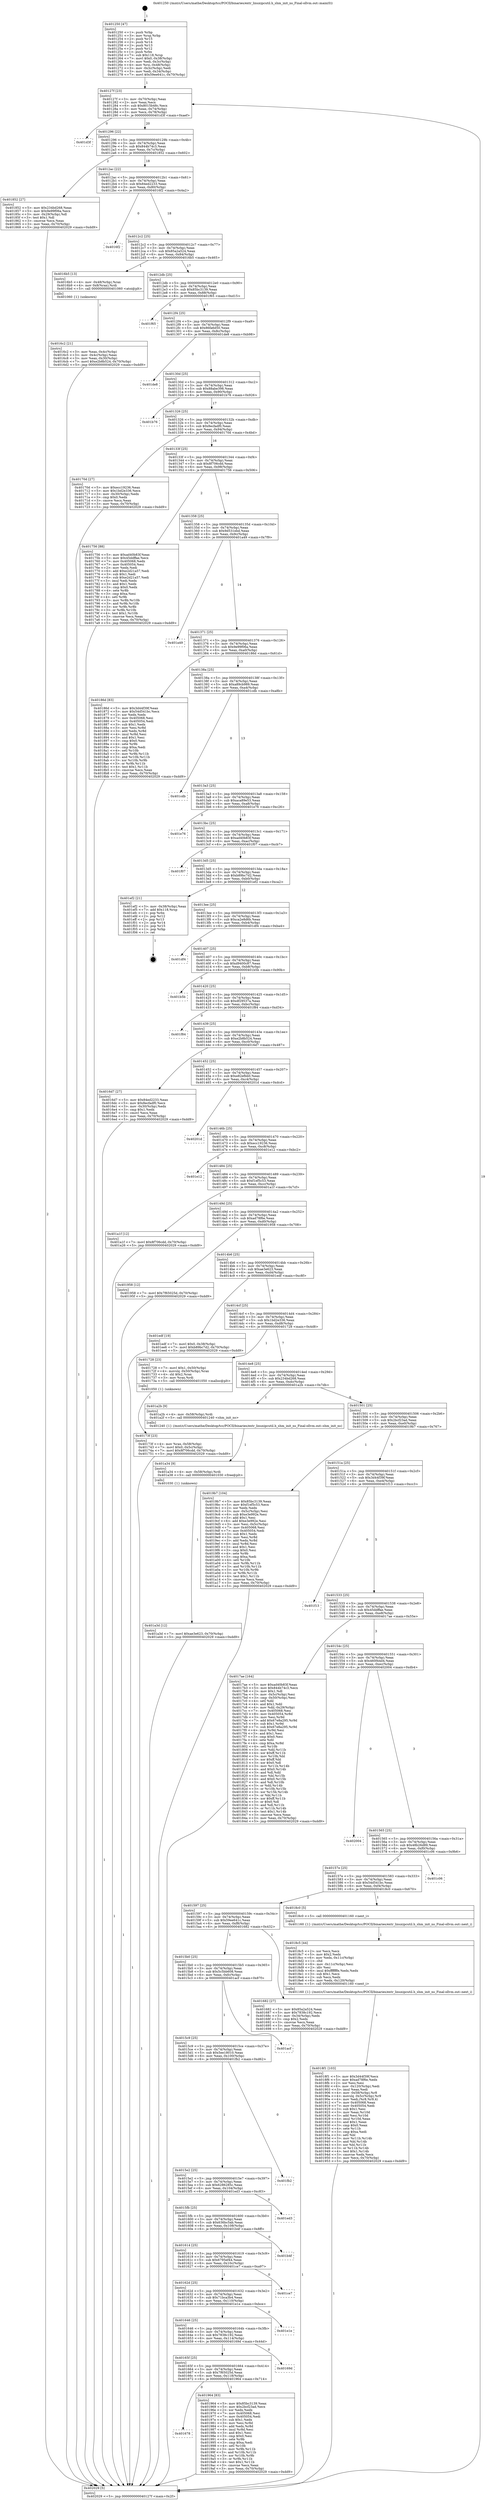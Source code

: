 digraph "0x401250" {
  label = "0x401250 (/mnt/c/Users/mathe/Desktop/tcc/POCII/binaries/extr_linuxipcutil.h_shm_init_ns_Final-ollvm.out::main(0))"
  labelloc = "t"
  node[shape=record]

  Entry [label="",width=0.3,height=0.3,shape=circle,fillcolor=black,style=filled]
  "0x40127f" [label="{
     0x40127f [23]\l
     | [instrs]\l
     &nbsp;&nbsp;0x40127f \<+3\>: mov -0x70(%rbp),%eax\l
     &nbsp;&nbsp;0x401282 \<+2\>: mov %eax,%ecx\l
     &nbsp;&nbsp;0x401284 \<+6\>: sub $0x8015b48c,%ecx\l
     &nbsp;&nbsp;0x40128a \<+3\>: mov %eax,-0x74(%rbp)\l
     &nbsp;&nbsp;0x40128d \<+3\>: mov %ecx,-0x78(%rbp)\l
     &nbsp;&nbsp;0x401290 \<+6\>: je 0000000000401d3f \<main+0xaef\>\l
  }"]
  "0x401d3f" [label="{
     0x401d3f\l
  }", style=dashed]
  "0x401296" [label="{
     0x401296 [22]\l
     | [instrs]\l
     &nbsp;&nbsp;0x401296 \<+5\>: jmp 000000000040129b \<main+0x4b\>\l
     &nbsp;&nbsp;0x40129b \<+3\>: mov -0x74(%rbp),%eax\l
     &nbsp;&nbsp;0x40129e \<+5\>: sub $0x844b74c3,%eax\l
     &nbsp;&nbsp;0x4012a3 \<+3\>: mov %eax,-0x7c(%rbp)\l
     &nbsp;&nbsp;0x4012a6 \<+6\>: je 0000000000401852 \<main+0x602\>\l
  }"]
  Exit [label="",width=0.3,height=0.3,shape=circle,fillcolor=black,style=filled,peripheries=2]
  "0x401852" [label="{
     0x401852 [27]\l
     | [instrs]\l
     &nbsp;&nbsp;0x401852 \<+5\>: mov $0x234bd268,%eax\l
     &nbsp;&nbsp;0x401857 \<+5\>: mov $0x9e99f06a,%ecx\l
     &nbsp;&nbsp;0x40185c \<+3\>: mov -0x29(%rbp),%dl\l
     &nbsp;&nbsp;0x40185f \<+3\>: test $0x1,%dl\l
     &nbsp;&nbsp;0x401862 \<+3\>: cmovne %ecx,%eax\l
     &nbsp;&nbsp;0x401865 \<+3\>: mov %eax,-0x70(%rbp)\l
     &nbsp;&nbsp;0x401868 \<+5\>: jmp 0000000000402029 \<main+0xdd9\>\l
  }"]
  "0x4012ac" [label="{
     0x4012ac [22]\l
     | [instrs]\l
     &nbsp;&nbsp;0x4012ac \<+5\>: jmp 00000000004012b1 \<main+0x61\>\l
     &nbsp;&nbsp;0x4012b1 \<+3\>: mov -0x74(%rbp),%eax\l
     &nbsp;&nbsp;0x4012b4 \<+5\>: sub $0x84ed2233,%eax\l
     &nbsp;&nbsp;0x4012b9 \<+3\>: mov %eax,-0x80(%rbp)\l
     &nbsp;&nbsp;0x4012bc \<+6\>: je 00000000004016f2 \<main+0x4a2\>\l
  }"]
  "0x401a3d" [label="{
     0x401a3d [12]\l
     | [instrs]\l
     &nbsp;&nbsp;0x401a3d \<+7\>: movl $0xae3e623,-0x70(%rbp)\l
     &nbsp;&nbsp;0x401a44 \<+5\>: jmp 0000000000402029 \<main+0xdd9\>\l
  }"]
  "0x4016f2" [label="{
     0x4016f2\l
  }", style=dashed]
  "0x4012c2" [label="{
     0x4012c2 [25]\l
     | [instrs]\l
     &nbsp;&nbsp;0x4012c2 \<+5\>: jmp 00000000004012c7 \<main+0x77\>\l
     &nbsp;&nbsp;0x4012c7 \<+3\>: mov -0x74(%rbp),%eax\l
     &nbsp;&nbsp;0x4012ca \<+5\>: sub $0x85a2a524,%eax\l
     &nbsp;&nbsp;0x4012cf \<+6\>: mov %eax,-0x84(%rbp)\l
     &nbsp;&nbsp;0x4012d5 \<+6\>: je 00000000004016b5 \<main+0x465\>\l
  }"]
  "0x401a34" [label="{
     0x401a34 [9]\l
     | [instrs]\l
     &nbsp;&nbsp;0x401a34 \<+4\>: mov -0x58(%rbp),%rdi\l
     &nbsp;&nbsp;0x401a38 \<+5\>: call 0000000000401030 \<free@plt\>\l
     | [calls]\l
     &nbsp;&nbsp;0x401030 \{1\} (unknown)\l
  }"]
  "0x4016b5" [label="{
     0x4016b5 [13]\l
     | [instrs]\l
     &nbsp;&nbsp;0x4016b5 \<+4\>: mov -0x48(%rbp),%rax\l
     &nbsp;&nbsp;0x4016b9 \<+4\>: mov 0x8(%rax),%rdi\l
     &nbsp;&nbsp;0x4016bd \<+5\>: call 0000000000401060 \<atoi@plt\>\l
     | [calls]\l
     &nbsp;&nbsp;0x401060 \{1\} (unknown)\l
  }"]
  "0x4012db" [label="{
     0x4012db [25]\l
     | [instrs]\l
     &nbsp;&nbsp;0x4012db \<+5\>: jmp 00000000004012e0 \<main+0x90\>\l
     &nbsp;&nbsp;0x4012e0 \<+3\>: mov -0x74(%rbp),%eax\l
     &nbsp;&nbsp;0x4012e3 \<+5\>: sub $0x85bc3139,%eax\l
     &nbsp;&nbsp;0x4012e8 \<+6\>: mov %eax,-0x88(%rbp)\l
     &nbsp;&nbsp;0x4012ee \<+6\>: je 0000000000401f65 \<main+0xd15\>\l
  }"]
  "0x401678" [label="{
     0x401678\l
  }", style=dashed]
  "0x401f65" [label="{
     0x401f65\l
  }", style=dashed]
  "0x4012f4" [label="{
     0x4012f4 [25]\l
     | [instrs]\l
     &nbsp;&nbsp;0x4012f4 \<+5\>: jmp 00000000004012f9 \<main+0xa9\>\l
     &nbsp;&nbsp;0x4012f9 \<+3\>: mov -0x74(%rbp),%eax\l
     &nbsp;&nbsp;0x4012fc \<+5\>: sub $0x86fa6d50,%eax\l
     &nbsp;&nbsp;0x401301 \<+6\>: mov %eax,-0x8c(%rbp)\l
     &nbsp;&nbsp;0x401307 \<+6\>: je 0000000000401de8 \<main+0xb98\>\l
  }"]
  "0x401964" [label="{
     0x401964 [83]\l
     | [instrs]\l
     &nbsp;&nbsp;0x401964 \<+5\>: mov $0x85bc3139,%eax\l
     &nbsp;&nbsp;0x401969 \<+5\>: mov $0x2bcf23ad,%ecx\l
     &nbsp;&nbsp;0x40196e \<+2\>: xor %edx,%edx\l
     &nbsp;&nbsp;0x401970 \<+7\>: mov 0x405068,%esi\l
     &nbsp;&nbsp;0x401977 \<+7\>: mov 0x405054,%edi\l
     &nbsp;&nbsp;0x40197e \<+3\>: sub $0x1,%edx\l
     &nbsp;&nbsp;0x401981 \<+3\>: mov %esi,%r8d\l
     &nbsp;&nbsp;0x401984 \<+3\>: add %edx,%r8d\l
     &nbsp;&nbsp;0x401987 \<+4\>: imul %r8d,%esi\l
     &nbsp;&nbsp;0x40198b \<+3\>: and $0x1,%esi\l
     &nbsp;&nbsp;0x40198e \<+3\>: cmp $0x0,%esi\l
     &nbsp;&nbsp;0x401991 \<+4\>: sete %r9b\l
     &nbsp;&nbsp;0x401995 \<+3\>: cmp $0xa,%edi\l
     &nbsp;&nbsp;0x401998 \<+4\>: setl %r10b\l
     &nbsp;&nbsp;0x40199c \<+3\>: mov %r9b,%r11b\l
     &nbsp;&nbsp;0x40199f \<+3\>: and %r10b,%r11b\l
     &nbsp;&nbsp;0x4019a2 \<+3\>: xor %r10b,%r9b\l
     &nbsp;&nbsp;0x4019a5 \<+3\>: or %r9b,%r11b\l
     &nbsp;&nbsp;0x4019a8 \<+4\>: test $0x1,%r11b\l
     &nbsp;&nbsp;0x4019ac \<+3\>: cmovne %ecx,%eax\l
     &nbsp;&nbsp;0x4019af \<+3\>: mov %eax,-0x70(%rbp)\l
     &nbsp;&nbsp;0x4019b2 \<+5\>: jmp 0000000000402029 \<main+0xdd9\>\l
  }"]
  "0x401de8" [label="{
     0x401de8\l
  }", style=dashed]
  "0x40130d" [label="{
     0x40130d [25]\l
     | [instrs]\l
     &nbsp;&nbsp;0x40130d \<+5\>: jmp 0000000000401312 \<main+0xc2\>\l
     &nbsp;&nbsp;0x401312 \<+3\>: mov -0x74(%rbp),%eax\l
     &nbsp;&nbsp;0x401315 \<+5\>: sub $0x88abe398,%eax\l
     &nbsp;&nbsp;0x40131a \<+6\>: mov %eax,-0x90(%rbp)\l
     &nbsp;&nbsp;0x401320 \<+6\>: je 0000000000401b76 \<main+0x926\>\l
  }"]
  "0x40165f" [label="{
     0x40165f [25]\l
     | [instrs]\l
     &nbsp;&nbsp;0x40165f \<+5\>: jmp 0000000000401664 \<main+0x414\>\l
     &nbsp;&nbsp;0x401664 \<+3\>: mov -0x74(%rbp),%eax\l
     &nbsp;&nbsp;0x401667 \<+5\>: sub $0x7f65025d,%eax\l
     &nbsp;&nbsp;0x40166c \<+6\>: mov %eax,-0x118(%rbp)\l
     &nbsp;&nbsp;0x401672 \<+6\>: je 0000000000401964 \<main+0x714\>\l
  }"]
  "0x401b76" [label="{
     0x401b76\l
  }", style=dashed]
  "0x401326" [label="{
     0x401326 [25]\l
     | [instrs]\l
     &nbsp;&nbsp;0x401326 \<+5\>: jmp 000000000040132b \<main+0xdb\>\l
     &nbsp;&nbsp;0x40132b \<+3\>: mov -0x74(%rbp),%eax\l
     &nbsp;&nbsp;0x40132e \<+5\>: sub $0x8ecfadf0,%eax\l
     &nbsp;&nbsp;0x401333 \<+6\>: mov %eax,-0x94(%rbp)\l
     &nbsp;&nbsp;0x401339 \<+6\>: je 000000000040170d \<main+0x4bd\>\l
  }"]
  "0x40169d" [label="{
     0x40169d\l
  }", style=dashed]
  "0x40170d" [label="{
     0x40170d [27]\l
     | [instrs]\l
     &nbsp;&nbsp;0x40170d \<+5\>: mov $0xecc19236,%eax\l
     &nbsp;&nbsp;0x401712 \<+5\>: mov $0x1bd2e336,%ecx\l
     &nbsp;&nbsp;0x401717 \<+3\>: mov -0x30(%rbp),%edx\l
     &nbsp;&nbsp;0x40171a \<+3\>: cmp $0x0,%edx\l
     &nbsp;&nbsp;0x40171d \<+3\>: cmove %ecx,%eax\l
     &nbsp;&nbsp;0x401720 \<+3\>: mov %eax,-0x70(%rbp)\l
     &nbsp;&nbsp;0x401723 \<+5\>: jmp 0000000000402029 \<main+0xdd9\>\l
  }"]
  "0x40133f" [label="{
     0x40133f [25]\l
     | [instrs]\l
     &nbsp;&nbsp;0x40133f \<+5\>: jmp 0000000000401344 \<main+0xf4\>\l
     &nbsp;&nbsp;0x401344 \<+3\>: mov -0x74(%rbp),%eax\l
     &nbsp;&nbsp;0x401347 \<+5\>: sub $0x8f706cdd,%eax\l
     &nbsp;&nbsp;0x40134c \<+6\>: mov %eax,-0x98(%rbp)\l
     &nbsp;&nbsp;0x401352 \<+6\>: je 0000000000401756 \<main+0x506\>\l
  }"]
  "0x401646" [label="{
     0x401646 [25]\l
     | [instrs]\l
     &nbsp;&nbsp;0x401646 \<+5\>: jmp 000000000040164b \<main+0x3fb\>\l
     &nbsp;&nbsp;0x40164b \<+3\>: mov -0x74(%rbp),%eax\l
     &nbsp;&nbsp;0x40164e \<+5\>: sub $0x7838c192,%eax\l
     &nbsp;&nbsp;0x401653 \<+6\>: mov %eax,-0x114(%rbp)\l
     &nbsp;&nbsp;0x401659 \<+6\>: je 000000000040169d \<main+0x44d\>\l
  }"]
  "0x401756" [label="{
     0x401756 [88]\l
     | [instrs]\l
     &nbsp;&nbsp;0x401756 \<+5\>: mov $0xad40b83f,%eax\l
     &nbsp;&nbsp;0x40175b \<+5\>: mov $0x45ddffae,%ecx\l
     &nbsp;&nbsp;0x401760 \<+7\>: mov 0x405068,%edx\l
     &nbsp;&nbsp;0x401767 \<+7\>: mov 0x405054,%esi\l
     &nbsp;&nbsp;0x40176e \<+2\>: mov %edx,%edi\l
     &nbsp;&nbsp;0x401770 \<+6\>: add $0xe2d21a57,%edi\l
     &nbsp;&nbsp;0x401776 \<+3\>: sub $0x1,%edi\l
     &nbsp;&nbsp;0x401779 \<+6\>: sub $0xe2d21a57,%edi\l
     &nbsp;&nbsp;0x40177f \<+3\>: imul %edi,%edx\l
     &nbsp;&nbsp;0x401782 \<+3\>: and $0x1,%edx\l
     &nbsp;&nbsp;0x401785 \<+3\>: cmp $0x0,%edx\l
     &nbsp;&nbsp;0x401788 \<+4\>: sete %r8b\l
     &nbsp;&nbsp;0x40178c \<+3\>: cmp $0xa,%esi\l
     &nbsp;&nbsp;0x40178f \<+4\>: setl %r9b\l
     &nbsp;&nbsp;0x401793 \<+3\>: mov %r8b,%r10b\l
     &nbsp;&nbsp;0x401796 \<+3\>: and %r9b,%r10b\l
     &nbsp;&nbsp;0x401799 \<+3\>: xor %r9b,%r8b\l
     &nbsp;&nbsp;0x40179c \<+3\>: or %r8b,%r10b\l
     &nbsp;&nbsp;0x40179f \<+4\>: test $0x1,%r10b\l
     &nbsp;&nbsp;0x4017a3 \<+3\>: cmovne %ecx,%eax\l
     &nbsp;&nbsp;0x4017a6 \<+3\>: mov %eax,-0x70(%rbp)\l
     &nbsp;&nbsp;0x4017a9 \<+5\>: jmp 0000000000402029 \<main+0xdd9\>\l
  }"]
  "0x401358" [label="{
     0x401358 [25]\l
     | [instrs]\l
     &nbsp;&nbsp;0x401358 \<+5\>: jmp 000000000040135d \<main+0x10d\>\l
     &nbsp;&nbsp;0x40135d \<+3\>: mov -0x74(%rbp),%eax\l
     &nbsp;&nbsp;0x401360 \<+5\>: sub $0x9d531ebd,%eax\l
     &nbsp;&nbsp;0x401365 \<+6\>: mov %eax,-0x9c(%rbp)\l
     &nbsp;&nbsp;0x40136b \<+6\>: je 0000000000401a49 \<main+0x7f9\>\l
  }"]
  "0x401e1e" [label="{
     0x401e1e\l
  }", style=dashed]
  "0x401a49" [label="{
     0x401a49\l
  }", style=dashed]
  "0x401371" [label="{
     0x401371 [25]\l
     | [instrs]\l
     &nbsp;&nbsp;0x401371 \<+5\>: jmp 0000000000401376 \<main+0x126\>\l
     &nbsp;&nbsp;0x401376 \<+3\>: mov -0x74(%rbp),%eax\l
     &nbsp;&nbsp;0x401379 \<+5\>: sub $0x9e99f06a,%eax\l
     &nbsp;&nbsp;0x40137e \<+6\>: mov %eax,-0xa0(%rbp)\l
     &nbsp;&nbsp;0x401384 \<+6\>: je 000000000040186d \<main+0x61d\>\l
  }"]
  "0x40162d" [label="{
     0x40162d [25]\l
     | [instrs]\l
     &nbsp;&nbsp;0x40162d \<+5\>: jmp 0000000000401632 \<main+0x3e2\>\l
     &nbsp;&nbsp;0x401632 \<+3\>: mov -0x74(%rbp),%eax\l
     &nbsp;&nbsp;0x401635 \<+5\>: sub $0x71bca3b4,%eax\l
     &nbsp;&nbsp;0x40163a \<+6\>: mov %eax,-0x110(%rbp)\l
     &nbsp;&nbsp;0x401640 \<+6\>: je 0000000000401e1e \<main+0xbce\>\l
  }"]
  "0x40186d" [label="{
     0x40186d [83]\l
     | [instrs]\l
     &nbsp;&nbsp;0x40186d \<+5\>: mov $0x3d44f39f,%eax\l
     &nbsp;&nbsp;0x401872 \<+5\>: mov $0x54d541bc,%ecx\l
     &nbsp;&nbsp;0x401877 \<+2\>: xor %edx,%edx\l
     &nbsp;&nbsp;0x401879 \<+7\>: mov 0x405068,%esi\l
     &nbsp;&nbsp;0x401880 \<+7\>: mov 0x405054,%edi\l
     &nbsp;&nbsp;0x401887 \<+3\>: sub $0x1,%edx\l
     &nbsp;&nbsp;0x40188a \<+3\>: mov %esi,%r8d\l
     &nbsp;&nbsp;0x40188d \<+3\>: add %edx,%r8d\l
     &nbsp;&nbsp;0x401890 \<+4\>: imul %r8d,%esi\l
     &nbsp;&nbsp;0x401894 \<+3\>: and $0x1,%esi\l
     &nbsp;&nbsp;0x401897 \<+3\>: cmp $0x0,%esi\l
     &nbsp;&nbsp;0x40189a \<+4\>: sete %r9b\l
     &nbsp;&nbsp;0x40189e \<+3\>: cmp $0xa,%edi\l
     &nbsp;&nbsp;0x4018a1 \<+4\>: setl %r10b\l
     &nbsp;&nbsp;0x4018a5 \<+3\>: mov %r9b,%r11b\l
     &nbsp;&nbsp;0x4018a8 \<+3\>: and %r10b,%r11b\l
     &nbsp;&nbsp;0x4018ab \<+3\>: xor %r10b,%r9b\l
     &nbsp;&nbsp;0x4018ae \<+3\>: or %r9b,%r11b\l
     &nbsp;&nbsp;0x4018b1 \<+4\>: test $0x1,%r11b\l
     &nbsp;&nbsp;0x4018b5 \<+3\>: cmovne %ecx,%eax\l
     &nbsp;&nbsp;0x4018b8 \<+3\>: mov %eax,-0x70(%rbp)\l
     &nbsp;&nbsp;0x4018bb \<+5\>: jmp 0000000000402029 \<main+0xdd9\>\l
  }"]
  "0x40138a" [label="{
     0x40138a [25]\l
     | [instrs]\l
     &nbsp;&nbsp;0x40138a \<+5\>: jmp 000000000040138f \<main+0x13f\>\l
     &nbsp;&nbsp;0x40138f \<+3\>: mov -0x74(%rbp),%eax\l
     &nbsp;&nbsp;0x401392 \<+5\>: sub $0xa89cb989,%eax\l
     &nbsp;&nbsp;0x401397 \<+6\>: mov %eax,-0xa4(%rbp)\l
     &nbsp;&nbsp;0x40139d \<+6\>: je 0000000000401cdb \<main+0xa8b\>\l
  }"]
  "0x401ce7" [label="{
     0x401ce7\l
  }", style=dashed]
  "0x401cdb" [label="{
     0x401cdb\l
  }", style=dashed]
  "0x4013a3" [label="{
     0x4013a3 [25]\l
     | [instrs]\l
     &nbsp;&nbsp;0x4013a3 \<+5\>: jmp 00000000004013a8 \<main+0x158\>\l
     &nbsp;&nbsp;0x4013a8 \<+3\>: mov -0x74(%rbp),%eax\l
     &nbsp;&nbsp;0x4013ab \<+5\>: sub $0xaca89e53,%eax\l
     &nbsp;&nbsp;0x4013b0 \<+6\>: mov %eax,-0xa8(%rbp)\l
     &nbsp;&nbsp;0x4013b6 \<+6\>: je 0000000000401e76 \<main+0xc26\>\l
  }"]
  "0x401614" [label="{
     0x401614 [25]\l
     | [instrs]\l
     &nbsp;&nbsp;0x401614 \<+5\>: jmp 0000000000401619 \<main+0x3c9\>\l
     &nbsp;&nbsp;0x401619 \<+3\>: mov -0x74(%rbp),%eax\l
     &nbsp;&nbsp;0x40161c \<+5\>: sub $0x6795ef44,%eax\l
     &nbsp;&nbsp;0x401621 \<+6\>: mov %eax,-0x10c(%rbp)\l
     &nbsp;&nbsp;0x401627 \<+6\>: je 0000000000401ce7 \<main+0xa97\>\l
  }"]
  "0x401e76" [label="{
     0x401e76\l
  }", style=dashed]
  "0x4013bc" [label="{
     0x4013bc [25]\l
     | [instrs]\l
     &nbsp;&nbsp;0x4013bc \<+5\>: jmp 00000000004013c1 \<main+0x171\>\l
     &nbsp;&nbsp;0x4013c1 \<+3\>: mov -0x74(%rbp),%eax\l
     &nbsp;&nbsp;0x4013c4 \<+5\>: sub $0xad40b83f,%eax\l
     &nbsp;&nbsp;0x4013c9 \<+6\>: mov %eax,-0xac(%rbp)\l
     &nbsp;&nbsp;0x4013cf \<+6\>: je 0000000000401f07 \<main+0xcb7\>\l
  }"]
  "0x401b4f" [label="{
     0x401b4f\l
  }", style=dashed]
  "0x401f07" [label="{
     0x401f07\l
  }", style=dashed]
  "0x4013d5" [label="{
     0x4013d5 [25]\l
     | [instrs]\l
     &nbsp;&nbsp;0x4013d5 \<+5\>: jmp 00000000004013da \<main+0x18a\>\l
     &nbsp;&nbsp;0x4013da \<+3\>: mov -0x74(%rbp),%eax\l
     &nbsp;&nbsp;0x4013dd \<+5\>: sub $0xb89bc7d2,%eax\l
     &nbsp;&nbsp;0x4013e2 \<+6\>: mov %eax,-0xb0(%rbp)\l
     &nbsp;&nbsp;0x4013e8 \<+6\>: je 0000000000401ef2 \<main+0xca2\>\l
  }"]
  "0x4015fb" [label="{
     0x4015fb [25]\l
     | [instrs]\l
     &nbsp;&nbsp;0x4015fb \<+5\>: jmp 0000000000401600 \<main+0x3b0\>\l
     &nbsp;&nbsp;0x401600 \<+3\>: mov -0x74(%rbp),%eax\l
     &nbsp;&nbsp;0x401603 \<+5\>: sub $0x636bc5ab,%eax\l
     &nbsp;&nbsp;0x401608 \<+6\>: mov %eax,-0x108(%rbp)\l
     &nbsp;&nbsp;0x40160e \<+6\>: je 0000000000401b4f \<main+0x8ff\>\l
  }"]
  "0x401ef2" [label="{
     0x401ef2 [21]\l
     | [instrs]\l
     &nbsp;&nbsp;0x401ef2 \<+3\>: mov -0x38(%rbp),%eax\l
     &nbsp;&nbsp;0x401ef5 \<+7\>: add $0x118,%rsp\l
     &nbsp;&nbsp;0x401efc \<+1\>: pop %rbx\l
     &nbsp;&nbsp;0x401efd \<+2\>: pop %r12\l
     &nbsp;&nbsp;0x401eff \<+2\>: pop %r13\l
     &nbsp;&nbsp;0x401f01 \<+2\>: pop %r14\l
     &nbsp;&nbsp;0x401f03 \<+2\>: pop %r15\l
     &nbsp;&nbsp;0x401f05 \<+1\>: pop %rbp\l
     &nbsp;&nbsp;0x401f06 \<+1\>: ret\l
  }"]
  "0x4013ee" [label="{
     0x4013ee [25]\l
     | [instrs]\l
     &nbsp;&nbsp;0x4013ee \<+5\>: jmp 00000000004013f3 \<main+0x1a3\>\l
     &nbsp;&nbsp;0x4013f3 \<+3\>: mov -0x74(%rbp),%eax\l
     &nbsp;&nbsp;0x4013f6 \<+5\>: sub $0xca2e8d6b,%eax\l
     &nbsp;&nbsp;0x4013fb \<+6\>: mov %eax,-0xb4(%rbp)\l
     &nbsp;&nbsp;0x401401 \<+6\>: je 0000000000401df4 \<main+0xba4\>\l
  }"]
  "0x401ed3" [label="{
     0x401ed3\l
  }", style=dashed]
  "0x401df4" [label="{
     0x401df4\l
  }", style=dashed]
  "0x401407" [label="{
     0x401407 [25]\l
     | [instrs]\l
     &nbsp;&nbsp;0x401407 \<+5\>: jmp 000000000040140c \<main+0x1bc\>\l
     &nbsp;&nbsp;0x40140c \<+3\>: mov -0x74(%rbp),%eax\l
     &nbsp;&nbsp;0x40140f \<+5\>: sub $0xd9400c87,%eax\l
     &nbsp;&nbsp;0x401414 \<+6\>: mov %eax,-0xb8(%rbp)\l
     &nbsp;&nbsp;0x40141a \<+6\>: je 0000000000401b5b \<main+0x90b\>\l
  }"]
  "0x4015e2" [label="{
     0x4015e2 [25]\l
     | [instrs]\l
     &nbsp;&nbsp;0x4015e2 \<+5\>: jmp 00000000004015e7 \<main+0x397\>\l
     &nbsp;&nbsp;0x4015e7 \<+3\>: mov -0x74(%rbp),%eax\l
     &nbsp;&nbsp;0x4015ea \<+5\>: sub $0x6286285c,%eax\l
     &nbsp;&nbsp;0x4015ef \<+6\>: mov %eax,-0x104(%rbp)\l
     &nbsp;&nbsp;0x4015f5 \<+6\>: je 0000000000401ed3 \<main+0xc83\>\l
  }"]
  "0x401b5b" [label="{
     0x401b5b\l
  }", style=dashed]
  "0x401420" [label="{
     0x401420 [25]\l
     | [instrs]\l
     &nbsp;&nbsp;0x401420 \<+5\>: jmp 0000000000401425 \<main+0x1d5\>\l
     &nbsp;&nbsp;0x401425 \<+3\>: mov -0x74(%rbp),%eax\l
     &nbsp;&nbsp;0x401428 \<+5\>: sub $0xdf29537a,%eax\l
     &nbsp;&nbsp;0x40142d \<+6\>: mov %eax,-0xbc(%rbp)\l
     &nbsp;&nbsp;0x401433 \<+6\>: je 0000000000401f84 \<main+0xd34\>\l
  }"]
  "0x401fb2" [label="{
     0x401fb2\l
  }", style=dashed]
  "0x401f84" [label="{
     0x401f84\l
  }", style=dashed]
  "0x401439" [label="{
     0x401439 [25]\l
     | [instrs]\l
     &nbsp;&nbsp;0x401439 \<+5\>: jmp 000000000040143e \<main+0x1ee\>\l
     &nbsp;&nbsp;0x40143e \<+3\>: mov -0x74(%rbp),%eax\l
     &nbsp;&nbsp;0x401441 \<+5\>: sub $0xe2b8b524,%eax\l
     &nbsp;&nbsp;0x401446 \<+6\>: mov %eax,-0xc0(%rbp)\l
     &nbsp;&nbsp;0x40144c \<+6\>: je 00000000004016d7 \<main+0x487\>\l
  }"]
  "0x4015c9" [label="{
     0x4015c9 [25]\l
     | [instrs]\l
     &nbsp;&nbsp;0x4015c9 \<+5\>: jmp 00000000004015ce \<main+0x37e\>\l
     &nbsp;&nbsp;0x4015ce \<+3\>: mov -0x74(%rbp),%eax\l
     &nbsp;&nbsp;0x4015d1 \<+5\>: sub $0x5ee18010,%eax\l
     &nbsp;&nbsp;0x4015d6 \<+6\>: mov %eax,-0x100(%rbp)\l
     &nbsp;&nbsp;0x4015dc \<+6\>: je 0000000000401fb2 \<main+0xd62\>\l
  }"]
  "0x4016d7" [label="{
     0x4016d7 [27]\l
     | [instrs]\l
     &nbsp;&nbsp;0x4016d7 \<+5\>: mov $0x84ed2233,%eax\l
     &nbsp;&nbsp;0x4016dc \<+5\>: mov $0x8ecfadf0,%ecx\l
     &nbsp;&nbsp;0x4016e1 \<+3\>: mov -0x30(%rbp),%edx\l
     &nbsp;&nbsp;0x4016e4 \<+3\>: cmp $0x1,%edx\l
     &nbsp;&nbsp;0x4016e7 \<+3\>: cmovl %ecx,%eax\l
     &nbsp;&nbsp;0x4016ea \<+3\>: mov %eax,-0x70(%rbp)\l
     &nbsp;&nbsp;0x4016ed \<+5\>: jmp 0000000000402029 \<main+0xdd9\>\l
  }"]
  "0x401452" [label="{
     0x401452 [25]\l
     | [instrs]\l
     &nbsp;&nbsp;0x401452 \<+5\>: jmp 0000000000401457 \<main+0x207\>\l
     &nbsp;&nbsp;0x401457 \<+3\>: mov -0x74(%rbp),%eax\l
     &nbsp;&nbsp;0x40145a \<+5\>: sub $0xe82efbb0,%eax\l
     &nbsp;&nbsp;0x40145f \<+6\>: mov %eax,-0xc4(%rbp)\l
     &nbsp;&nbsp;0x401465 \<+6\>: je 000000000040201d \<main+0xdcd\>\l
  }"]
  "0x401acf" [label="{
     0x401acf\l
  }", style=dashed]
  "0x40201d" [label="{
     0x40201d\l
  }", style=dashed]
  "0x40146b" [label="{
     0x40146b [25]\l
     | [instrs]\l
     &nbsp;&nbsp;0x40146b \<+5\>: jmp 0000000000401470 \<main+0x220\>\l
     &nbsp;&nbsp;0x401470 \<+3\>: mov -0x74(%rbp),%eax\l
     &nbsp;&nbsp;0x401473 \<+5\>: sub $0xecc19236,%eax\l
     &nbsp;&nbsp;0x401478 \<+6\>: mov %eax,-0xc8(%rbp)\l
     &nbsp;&nbsp;0x40147e \<+6\>: je 0000000000401e12 \<main+0xbc2\>\l
  }"]
  "0x4018f1" [label="{
     0x4018f1 [103]\l
     | [instrs]\l
     &nbsp;&nbsp;0x4018f1 \<+5\>: mov $0x3d44f39f,%ecx\l
     &nbsp;&nbsp;0x4018f6 \<+5\>: mov $0xad78f6e,%edx\l
     &nbsp;&nbsp;0x4018fb \<+2\>: xor %esi,%esi\l
     &nbsp;&nbsp;0x4018fd \<+6\>: mov -0x120(%rbp),%edi\l
     &nbsp;&nbsp;0x401903 \<+3\>: imul %eax,%edi\l
     &nbsp;&nbsp;0x401906 \<+4\>: mov -0x58(%rbp),%r8\l
     &nbsp;&nbsp;0x40190a \<+4\>: movslq -0x5c(%rbp),%r9\l
     &nbsp;&nbsp;0x40190e \<+4\>: mov %edi,(%r8,%r9,4)\l
     &nbsp;&nbsp;0x401912 \<+7\>: mov 0x405068,%eax\l
     &nbsp;&nbsp;0x401919 \<+7\>: mov 0x405054,%edi\l
     &nbsp;&nbsp;0x401920 \<+3\>: sub $0x1,%esi\l
     &nbsp;&nbsp;0x401923 \<+3\>: mov %eax,%r10d\l
     &nbsp;&nbsp;0x401926 \<+3\>: add %esi,%r10d\l
     &nbsp;&nbsp;0x401929 \<+4\>: imul %r10d,%eax\l
     &nbsp;&nbsp;0x40192d \<+3\>: and $0x1,%eax\l
     &nbsp;&nbsp;0x401930 \<+3\>: cmp $0x0,%eax\l
     &nbsp;&nbsp;0x401933 \<+4\>: sete %r11b\l
     &nbsp;&nbsp;0x401937 \<+3\>: cmp $0xa,%edi\l
     &nbsp;&nbsp;0x40193a \<+3\>: setl %bl\l
     &nbsp;&nbsp;0x40193d \<+3\>: mov %r11b,%r14b\l
     &nbsp;&nbsp;0x401940 \<+3\>: and %bl,%r14b\l
     &nbsp;&nbsp;0x401943 \<+3\>: xor %bl,%r11b\l
     &nbsp;&nbsp;0x401946 \<+3\>: or %r11b,%r14b\l
     &nbsp;&nbsp;0x401949 \<+4\>: test $0x1,%r14b\l
     &nbsp;&nbsp;0x40194d \<+3\>: cmovne %edx,%ecx\l
     &nbsp;&nbsp;0x401950 \<+3\>: mov %ecx,-0x70(%rbp)\l
     &nbsp;&nbsp;0x401953 \<+5\>: jmp 0000000000402029 \<main+0xdd9\>\l
  }"]
  "0x401e12" [label="{
     0x401e12\l
  }", style=dashed]
  "0x401484" [label="{
     0x401484 [25]\l
     | [instrs]\l
     &nbsp;&nbsp;0x401484 \<+5\>: jmp 0000000000401489 \<main+0x239\>\l
     &nbsp;&nbsp;0x401489 \<+3\>: mov -0x74(%rbp),%eax\l
     &nbsp;&nbsp;0x40148c \<+5\>: sub $0xf1ef5c53,%eax\l
     &nbsp;&nbsp;0x401491 \<+6\>: mov %eax,-0xcc(%rbp)\l
     &nbsp;&nbsp;0x401497 \<+6\>: je 0000000000401a1f \<main+0x7cf\>\l
  }"]
  "0x4018c5" [label="{
     0x4018c5 [44]\l
     | [instrs]\l
     &nbsp;&nbsp;0x4018c5 \<+2\>: xor %ecx,%ecx\l
     &nbsp;&nbsp;0x4018c7 \<+5\>: mov $0x2,%edx\l
     &nbsp;&nbsp;0x4018cc \<+6\>: mov %edx,-0x11c(%rbp)\l
     &nbsp;&nbsp;0x4018d2 \<+1\>: cltd\l
     &nbsp;&nbsp;0x4018d3 \<+6\>: mov -0x11c(%rbp),%esi\l
     &nbsp;&nbsp;0x4018d9 \<+2\>: idiv %esi\l
     &nbsp;&nbsp;0x4018db \<+6\>: imul $0xfffffffe,%edx,%edx\l
     &nbsp;&nbsp;0x4018e1 \<+3\>: sub $0x1,%ecx\l
     &nbsp;&nbsp;0x4018e4 \<+2\>: sub %ecx,%edx\l
     &nbsp;&nbsp;0x4018e6 \<+6\>: mov %edx,-0x120(%rbp)\l
     &nbsp;&nbsp;0x4018ec \<+5\>: call 0000000000401160 \<next_i\>\l
     | [calls]\l
     &nbsp;&nbsp;0x401160 \{1\} (/mnt/c/Users/mathe/Desktop/tcc/POCII/binaries/extr_linuxipcutil.h_shm_init_ns_Final-ollvm.out::next_i)\l
  }"]
  "0x401a1f" [label="{
     0x401a1f [12]\l
     | [instrs]\l
     &nbsp;&nbsp;0x401a1f \<+7\>: movl $0x8f706cdd,-0x70(%rbp)\l
     &nbsp;&nbsp;0x401a26 \<+5\>: jmp 0000000000402029 \<main+0xdd9\>\l
  }"]
  "0x40149d" [label="{
     0x40149d [25]\l
     | [instrs]\l
     &nbsp;&nbsp;0x40149d \<+5\>: jmp 00000000004014a2 \<main+0x252\>\l
     &nbsp;&nbsp;0x4014a2 \<+3\>: mov -0x74(%rbp),%eax\l
     &nbsp;&nbsp;0x4014a5 \<+5\>: sub $0xad78f6e,%eax\l
     &nbsp;&nbsp;0x4014aa \<+6\>: mov %eax,-0xd0(%rbp)\l
     &nbsp;&nbsp;0x4014b0 \<+6\>: je 0000000000401958 \<main+0x708\>\l
  }"]
  "0x40173f" [label="{
     0x40173f [23]\l
     | [instrs]\l
     &nbsp;&nbsp;0x40173f \<+4\>: mov %rax,-0x58(%rbp)\l
     &nbsp;&nbsp;0x401743 \<+7\>: movl $0x0,-0x5c(%rbp)\l
     &nbsp;&nbsp;0x40174a \<+7\>: movl $0x8f706cdd,-0x70(%rbp)\l
     &nbsp;&nbsp;0x401751 \<+5\>: jmp 0000000000402029 \<main+0xdd9\>\l
  }"]
  "0x401958" [label="{
     0x401958 [12]\l
     | [instrs]\l
     &nbsp;&nbsp;0x401958 \<+7\>: movl $0x7f65025d,-0x70(%rbp)\l
     &nbsp;&nbsp;0x40195f \<+5\>: jmp 0000000000402029 \<main+0xdd9\>\l
  }"]
  "0x4014b6" [label="{
     0x4014b6 [25]\l
     | [instrs]\l
     &nbsp;&nbsp;0x4014b6 \<+5\>: jmp 00000000004014bb \<main+0x26b\>\l
     &nbsp;&nbsp;0x4014bb \<+3\>: mov -0x74(%rbp),%eax\l
     &nbsp;&nbsp;0x4014be \<+5\>: sub $0xae3e623,%eax\l
     &nbsp;&nbsp;0x4014c3 \<+6\>: mov %eax,-0xd4(%rbp)\l
     &nbsp;&nbsp;0x4014c9 \<+6\>: je 0000000000401edf \<main+0xc8f\>\l
  }"]
  "0x4016c2" [label="{
     0x4016c2 [21]\l
     | [instrs]\l
     &nbsp;&nbsp;0x4016c2 \<+3\>: mov %eax,-0x4c(%rbp)\l
     &nbsp;&nbsp;0x4016c5 \<+3\>: mov -0x4c(%rbp),%eax\l
     &nbsp;&nbsp;0x4016c8 \<+3\>: mov %eax,-0x30(%rbp)\l
     &nbsp;&nbsp;0x4016cb \<+7\>: movl $0xe2b8b524,-0x70(%rbp)\l
     &nbsp;&nbsp;0x4016d2 \<+5\>: jmp 0000000000402029 \<main+0xdd9\>\l
  }"]
  "0x401edf" [label="{
     0x401edf [19]\l
     | [instrs]\l
     &nbsp;&nbsp;0x401edf \<+7\>: movl $0x0,-0x38(%rbp)\l
     &nbsp;&nbsp;0x401ee6 \<+7\>: movl $0xb89bc7d2,-0x70(%rbp)\l
     &nbsp;&nbsp;0x401eed \<+5\>: jmp 0000000000402029 \<main+0xdd9\>\l
  }"]
  "0x4014cf" [label="{
     0x4014cf [25]\l
     | [instrs]\l
     &nbsp;&nbsp;0x4014cf \<+5\>: jmp 00000000004014d4 \<main+0x284\>\l
     &nbsp;&nbsp;0x4014d4 \<+3\>: mov -0x74(%rbp),%eax\l
     &nbsp;&nbsp;0x4014d7 \<+5\>: sub $0x1bd2e336,%eax\l
     &nbsp;&nbsp;0x4014dc \<+6\>: mov %eax,-0xd8(%rbp)\l
     &nbsp;&nbsp;0x4014e2 \<+6\>: je 0000000000401728 \<main+0x4d8\>\l
  }"]
  "0x401250" [label="{
     0x401250 [47]\l
     | [instrs]\l
     &nbsp;&nbsp;0x401250 \<+1\>: push %rbp\l
     &nbsp;&nbsp;0x401251 \<+3\>: mov %rsp,%rbp\l
     &nbsp;&nbsp;0x401254 \<+2\>: push %r15\l
     &nbsp;&nbsp;0x401256 \<+2\>: push %r14\l
     &nbsp;&nbsp;0x401258 \<+2\>: push %r13\l
     &nbsp;&nbsp;0x40125a \<+2\>: push %r12\l
     &nbsp;&nbsp;0x40125c \<+1\>: push %rbx\l
     &nbsp;&nbsp;0x40125d \<+7\>: sub $0x118,%rsp\l
     &nbsp;&nbsp;0x401264 \<+7\>: movl $0x0,-0x38(%rbp)\l
     &nbsp;&nbsp;0x40126b \<+3\>: mov %edi,-0x3c(%rbp)\l
     &nbsp;&nbsp;0x40126e \<+4\>: mov %rsi,-0x48(%rbp)\l
     &nbsp;&nbsp;0x401272 \<+3\>: mov -0x3c(%rbp),%edi\l
     &nbsp;&nbsp;0x401275 \<+3\>: mov %edi,-0x34(%rbp)\l
     &nbsp;&nbsp;0x401278 \<+7\>: movl $0x59ee641c,-0x70(%rbp)\l
  }"]
  "0x401728" [label="{
     0x401728 [23]\l
     | [instrs]\l
     &nbsp;&nbsp;0x401728 \<+7\>: movl $0x1,-0x50(%rbp)\l
     &nbsp;&nbsp;0x40172f \<+4\>: movslq -0x50(%rbp),%rax\l
     &nbsp;&nbsp;0x401733 \<+4\>: shl $0x2,%rax\l
     &nbsp;&nbsp;0x401737 \<+3\>: mov %rax,%rdi\l
     &nbsp;&nbsp;0x40173a \<+5\>: call 0000000000401050 \<malloc@plt\>\l
     | [calls]\l
     &nbsp;&nbsp;0x401050 \{1\} (unknown)\l
  }"]
  "0x4014e8" [label="{
     0x4014e8 [25]\l
     | [instrs]\l
     &nbsp;&nbsp;0x4014e8 \<+5\>: jmp 00000000004014ed \<main+0x29d\>\l
     &nbsp;&nbsp;0x4014ed \<+3\>: mov -0x74(%rbp),%eax\l
     &nbsp;&nbsp;0x4014f0 \<+5\>: sub $0x234bd268,%eax\l
     &nbsp;&nbsp;0x4014f5 \<+6\>: mov %eax,-0xdc(%rbp)\l
     &nbsp;&nbsp;0x4014fb \<+6\>: je 0000000000401a2b \<main+0x7db\>\l
  }"]
  "0x402029" [label="{
     0x402029 [5]\l
     | [instrs]\l
     &nbsp;&nbsp;0x402029 \<+5\>: jmp 000000000040127f \<main+0x2f\>\l
  }"]
  "0x401a2b" [label="{
     0x401a2b [9]\l
     | [instrs]\l
     &nbsp;&nbsp;0x401a2b \<+4\>: mov -0x58(%rbp),%rdi\l
     &nbsp;&nbsp;0x401a2f \<+5\>: call 0000000000401240 \<shm_init_ns\>\l
     | [calls]\l
     &nbsp;&nbsp;0x401240 \{1\} (/mnt/c/Users/mathe/Desktop/tcc/POCII/binaries/extr_linuxipcutil.h_shm_init_ns_Final-ollvm.out::shm_init_ns)\l
  }"]
  "0x401501" [label="{
     0x401501 [25]\l
     | [instrs]\l
     &nbsp;&nbsp;0x401501 \<+5\>: jmp 0000000000401506 \<main+0x2b6\>\l
     &nbsp;&nbsp;0x401506 \<+3\>: mov -0x74(%rbp),%eax\l
     &nbsp;&nbsp;0x401509 \<+5\>: sub $0x2bcf23ad,%eax\l
     &nbsp;&nbsp;0x40150e \<+6\>: mov %eax,-0xe0(%rbp)\l
     &nbsp;&nbsp;0x401514 \<+6\>: je 00000000004019b7 \<main+0x767\>\l
  }"]
  "0x4015b0" [label="{
     0x4015b0 [25]\l
     | [instrs]\l
     &nbsp;&nbsp;0x4015b0 \<+5\>: jmp 00000000004015b5 \<main+0x365\>\l
     &nbsp;&nbsp;0x4015b5 \<+3\>: mov -0x74(%rbp),%eax\l
     &nbsp;&nbsp;0x4015b8 \<+5\>: sub $0x5c5bb608,%eax\l
     &nbsp;&nbsp;0x4015bd \<+6\>: mov %eax,-0xfc(%rbp)\l
     &nbsp;&nbsp;0x4015c3 \<+6\>: je 0000000000401acf \<main+0x87f\>\l
  }"]
  "0x4019b7" [label="{
     0x4019b7 [104]\l
     | [instrs]\l
     &nbsp;&nbsp;0x4019b7 \<+5\>: mov $0x85bc3139,%eax\l
     &nbsp;&nbsp;0x4019bc \<+5\>: mov $0xf1ef5c53,%ecx\l
     &nbsp;&nbsp;0x4019c1 \<+2\>: xor %edx,%edx\l
     &nbsp;&nbsp;0x4019c3 \<+3\>: mov -0x5c(%rbp),%esi\l
     &nbsp;&nbsp;0x4019c6 \<+6\>: sub $0xe3e992e,%esi\l
     &nbsp;&nbsp;0x4019cc \<+3\>: add $0x1,%esi\l
     &nbsp;&nbsp;0x4019cf \<+6\>: add $0xe3e992e,%esi\l
     &nbsp;&nbsp;0x4019d5 \<+3\>: mov %esi,-0x5c(%rbp)\l
     &nbsp;&nbsp;0x4019d8 \<+7\>: mov 0x405068,%esi\l
     &nbsp;&nbsp;0x4019df \<+7\>: mov 0x405054,%edi\l
     &nbsp;&nbsp;0x4019e6 \<+3\>: sub $0x1,%edx\l
     &nbsp;&nbsp;0x4019e9 \<+3\>: mov %esi,%r8d\l
     &nbsp;&nbsp;0x4019ec \<+3\>: add %edx,%r8d\l
     &nbsp;&nbsp;0x4019ef \<+4\>: imul %r8d,%esi\l
     &nbsp;&nbsp;0x4019f3 \<+3\>: and $0x1,%esi\l
     &nbsp;&nbsp;0x4019f6 \<+3\>: cmp $0x0,%esi\l
     &nbsp;&nbsp;0x4019f9 \<+4\>: sete %r9b\l
     &nbsp;&nbsp;0x4019fd \<+3\>: cmp $0xa,%edi\l
     &nbsp;&nbsp;0x401a00 \<+4\>: setl %r10b\l
     &nbsp;&nbsp;0x401a04 \<+3\>: mov %r9b,%r11b\l
     &nbsp;&nbsp;0x401a07 \<+3\>: and %r10b,%r11b\l
     &nbsp;&nbsp;0x401a0a \<+3\>: xor %r10b,%r9b\l
     &nbsp;&nbsp;0x401a0d \<+3\>: or %r9b,%r11b\l
     &nbsp;&nbsp;0x401a10 \<+4\>: test $0x1,%r11b\l
     &nbsp;&nbsp;0x401a14 \<+3\>: cmovne %ecx,%eax\l
     &nbsp;&nbsp;0x401a17 \<+3\>: mov %eax,-0x70(%rbp)\l
     &nbsp;&nbsp;0x401a1a \<+5\>: jmp 0000000000402029 \<main+0xdd9\>\l
  }"]
  "0x40151a" [label="{
     0x40151a [25]\l
     | [instrs]\l
     &nbsp;&nbsp;0x40151a \<+5\>: jmp 000000000040151f \<main+0x2cf\>\l
     &nbsp;&nbsp;0x40151f \<+3\>: mov -0x74(%rbp),%eax\l
     &nbsp;&nbsp;0x401522 \<+5\>: sub $0x3d44f39f,%eax\l
     &nbsp;&nbsp;0x401527 \<+6\>: mov %eax,-0xe4(%rbp)\l
     &nbsp;&nbsp;0x40152d \<+6\>: je 0000000000401f13 \<main+0xcc3\>\l
  }"]
  "0x401682" [label="{
     0x401682 [27]\l
     | [instrs]\l
     &nbsp;&nbsp;0x401682 \<+5\>: mov $0x85a2a524,%eax\l
     &nbsp;&nbsp;0x401687 \<+5\>: mov $0x7838c192,%ecx\l
     &nbsp;&nbsp;0x40168c \<+3\>: mov -0x34(%rbp),%edx\l
     &nbsp;&nbsp;0x40168f \<+3\>: cmp $0x2,%edx\l
     &nbsp;&nbsp;0x401692 \<+3\>: cmovne %ecx,%eax\l
     &nbsp;&nbsp;0x401695 \<+3\>: mov %eax,-0x70(%rbp)\l
     &nbsp;&nbsp;0x401698 \<+5\>: jmp 0000000000402029 \<main+0xdd9\>\l
  }"]
  "0x401f13" [label="{
     0x401f13\l
  }", style=dashed]
  "0x401533" [label="{
     0x401533 [25]\l
     | [instrs]\l
     &nbsp;&nbsp;0x401533 \<+5\>: jmp 0000000000401538 \<main+0x2e8\>\l
     &nbsp;&nbsp;0x401538 \<+3\>: mov -0x74(%rbp),%eax\l
     &nbsp;&nbsp;0x40153b \<+5\>: sub $0x45ddffae,%eax\l
     &nbsp;&nbsp;0x401540 \<+6\>: mov %eax,-0xe8(%rbp)\l
     &nbsp;&nbsp;0x401546 \<+6\>: je 00000000004017ae \<main+0x55e\>\l
  }"]
  "0x401597" [label="{
     0x401597 [25]\l
     | [instrs]\l
     &nbsp;&nbsp;0x401597 \<+5\>: jmp 000000000040159c \<main+0x34c\>\l
     &nbsp;&nbsp;0x40159c \<+3\>: mov -0x74(%rbp),%eax\l
     &nbsp;&nbsp;0x40159f \<+5\>: sub $0x59ee641c,%eax\l
     &nbsp;&nbsp;0x4015a4 \<+6\>: mov %eax,-0xf8(%rbp)\l
     &nbsp;&nbsp;0x4015aa \<+6\>: je 0000000000401682 \<main+0x432\>\l
  }"]
  "0x4017ae" [label="{
     0x4017ae [164]\l
     | [instrs]\l
     &nbsp;&nbsp;0x4017ae \<+5\>: mov $0xad40b83f,%eax\l
     &nbsp;&nbsp;0x4017b3 \<+5\>: mov $0x844b74c3,%ecx\l
     &nbsp;&nbsp;0x4017b8 \<+2\>: mov $0x1,%dl\l
     &nbsp;&nbsp;0x4017ba \<+3\>: mov -0x5c(%rbp),%esi\l
     &nbsp;&nbsp;0x4017bd \<+3\>: cmp -0x50(%rbp),%esi\l
     &nbsp;&nbsp;0x4017c0 \<+4\>: setl %dil\l
     &nbsp;&nbsp;0x4017c4 \<+4\>: and $0x1,%dil\l
     &nbsp;&nbsp;0x4017c8 \<+4\>: mov %dil,-0x29(%rbp)\l
     &nbsp;&nbsp;0x4017cc \<+7\>: mov 0x405068,%esi\l
     &nbsp;&nbsp;0x4017d3 \<+8\>: mov 0x405054,%r8d\l
     &nbsp;&nbsp;0x4017db \<+3\>: mov %esi,%r9d\l
     &nbsp;&nbsp;0x4017de \<+7\>: add $0x67e8a295,%r9d\l
     &nbsp;&nbsp;0x4017e5 \<+4\>: sub $0x1,%r9d\l
     &nbsp;&nbsp;0x4017e9 \<+7\>: sub $0x67e8a295,%r9d\l
     &nbsp;&nbsp;0x4017f0 \<+4\>: imul %r9d,%esi\l
     &nbsp;&nbsp;0x4017f4 \<+3\>: and $0x1,%esi\l
     &nbsp;&nbsp;0x4017f7 \<+3\>: cmp $0x0,%esi\l
     &nbsp;&nbsp;0x4017fa \<+4\>: sete %dil\l
     &nbsp;&nbsp;0x4017fe \<+4\>: cmp $0xa,%r8d\l
     &nbsp;&nbsp;0x401802 \<+4\>: setl %r10b\l
     &nbsp;&nbsp;0x401806 \<+3\>: mov %dil,%r11b\l
     &nbsp;&nbsp;0x401809 \<+4\>: xor $0xff,%r11b\l
     &nbsp;&nbsp;0x40180d \<+3\>: mov %r10b,%bl\l
     &nbsp;&nbsp;0x401810 \<+3\>: xor $0xff,%bl\l
     &nbsp;&nbsp;0x401813 \<+3\>: xor $0x0,%dl\l
     &nbsp;&nbsp;0x401816 \<+3\>: mov %r11b,%r14b\l
     &nbsp;&nbsp;0x401819 \<+4\>: and $0x0,%r14b\l
     &nbsp;&nbsp;0x40181d \<+3\>: and %dl,%dil\l
     &nbsp;&nbsp;0x401820 \<+3\>: mov %bl,%r15b\l
     &nbsp;&nbsp;0x401823 \<+4\>: and $0x0,%r15b\l
     &nbsp;&nbsp;0x401827 \<+3\>: and %dl,%r10b\l
     &nbsp;&nbsp;0x40182a \<+3\>: or %dil,%r14b\l
     &nbsp;&nbsp;0x40182d \<+3\>: or %r10b,%r15b\l
     &nbsp;&nbsp;0x401830 \<+3\>: xor %r15b,%r14b\l
     &nbsp;&nbsp;0x401833 \<+3\>: or %bl,%r11b\l
     &nbsp;&nbsp;0x401836 \<+4\>: xor $0xff,%r11b\l
     &nbsp;&nbsp;0x40183a \<+3\>: or $0x0,%dl\l
     &nbsp;&nbsp;0x40183d \<+3\>: and %dl,%r11b\l
     &nbsp;&nbsp;0x401840 \<+3\>: or %r11b,%r14b\l
     &nbsp;&nbsp;0x401843 \<+4\>: test $0x1,%r14b\l
     &nbsp;&nbsp;0x401847 \<+3\>: cmovne %ecx,%eax\l
     &nbsp;&nbsp;0x40184a \<+3\>: mov %eax,-0x70(%rbp)\l
     &nbsp;&nbsp;0x40184d \<+5\>: jmp 0000000000402029 \<main+0xdd9\>\l
  }"]
  "0x40154c" [label="{
     0x40154c [25]\l
     | [instrs]\l
     &nbsp;&nbsp;0x40154c \<+5\>: jmp 0000000000401551 \<main+0x301\>\l
     &nbsp;&nbsp;0x401551 \<+3\>: mov -0x74(%rbp),%eax\l
     &nbsp;&nbsp;0x401554 \<+5\>: sub $0x460f44d4,%eax\l
     &nbsp;&nbsp;0x401559 \<+6\>: mov %eax,-0xec(%rbp)\l
     &nbsp;&nbsp;0x40155f \<+6\>: je 0000000000402004 \<main+0xdb4\>\l
  }"]
  "0x4018c0" [label="{
     0x4018c0 [5]\l
     | [instrs]\l
     &nbsp;&nbsp;0x4018c0 \<+5\>: call 0000000000401160 \<next_i\>\l
     | [calls]\l
     &nbsp;&nbsp;0x401160 \{1\} (/mnt/c/Users/mathe/Desktop/tcc/POCII/binaries/extr_linuxipcutil.h_shm_init_ns_Final-ollvm.out::next_i)\l
  }"]
  "0x402004" [label="{
     0x402004\l
  }", style=dashed]
  "0x401565" [label="{
     0x401565 [25]\l
     | [instrs]\l
     &nbsp;&nbsp;0x401565 \<+5\>: jmp 000000000040156a \<main+0x31a\>\l
     &nbsp;&nbsp;0x40156a \<+3\>: mov -0x74(%rbp),%eax\l
     &nbsp;&nbsp;0x40156d \<+5\>: sub $0x48b26d89,%eax\l
     &nbsp;&nbsp;0x401572 \<+6\>: mov %eax,-0xf0(%rbp)\l
     &nbsp;&nbsp;0x401578 \<+6\>: je 0000000000401c06 \<main+0x9b6\>\l
  }"]
  "0x40157e" [label="{
     0x40157e [25]\l
     | [instrs]\l
     &nbsp;&nbsp;0x40157e \<+5\>: jmp 0000000000401583 \<main+0x333\>\l
     &nbsp;&nbsp;0x401583 \<+3\>: mov -0x74(%rbp),%eax\l
     &nbsp;&nbsp;0x401586 \<+5\>: sub $0x54d541bc,%eax\l
     &nbsp;&nbsp;0x40158b \<+6\>: mov %eax,-0xf4(%rbp)\l
     &nbsp;&nbsp;0x401591 \<+6\>: je 00000000004018c0 \<main+0x670\>\l
  }"]
  "0x401c06" [label="{
     0x401c06\l
  }", style=dashed]
  Entry -> "0x401250" [label=" 1"]
  "0x40127f" -> "0x401d3f" [label=" 0"]
  "0x40127f" -> "0x401296" [label=" 20"]
  "0x401ef2" -> Exit [label=" 1"]
  "0x401296" -> "0x401852" [label=" 2"]
  "0x401296" -> "0x4012ac" [label=" 18"]
  "0x401edf" -> "0x402029" [label=" 1"]
  "0x4012ac" -> "0x4016f2" [label=" 0"]
  "0x4012ac" -> "0x4012c2" [label=" 18"]
  "0x401a3d" -> "0x402029" [label=" 1"]
  "0x4012c2" -> "0x4016b5" [label=" 1"]
  "0x4012c2" -> "0x4012db" [label=" 17"]
  "0x401a34" -> "0x401a3d" [label=" 1"]
  "0x4012db" -> "0x401f65" [label=" 0"]
  "0x4012db" -> "0x4012f4" [label=" 17"]
  "0x401a2b" -> "0x401a34" [label=" 1"]
  "0x4012f4" -> "0x401de8" [label=" 0"]
  "0x4012f4" -> "0x40130d" [label=" 17"]
  "0x401a1f" -> "0x402029" [label=" 1"]
  "0x40130d" -> "0x401b76" [label=" 0"]
  "0x40130d" -> "0x401326" [label=" 17"]
  "0x401964" -> "0x402029" [label=" 1"]
  "0x401326" -> "0x40170d" [label=" 1"]
  "0x401326" -> "0x40133f" [label=" 16"]
  "0x40165f" -> "0x401678" [label=" 0"]
  "0x40133f" -> "0x401756" [label=" 2"]
  "0x40133f" -> "0x401358" [label=" 14"]
  "0x4019b7" -> "0x402029" [label=" 1"]
  "0x401358" -> "0x401a49" [label=" 0"]
  "0x401358" -> "0x401371" [label=" 14"]
  "0x401646" -> "0x40165f" [label=" 1"]
  "0x401371" -> "0x40186d" [label=" 1"]
  "0x401371" -> "0x40138a" [label=" 13"]
  "0x40165f" -> "0x401964" [label=" 1"]
  "0x40138a" -> "0x401cdb" [label=" 0"]
  "0x40138a" -> "0x4013a3" [label=" 13"]
  "0x40162d" -> "0x401646" [label=" 1"]
  "0x4013a3" -> "0x401e76" [label=" 0"]
  "0x4013a3" -> "0x4013bc" [label=" 13"]
  "0x401646" -> "0x40169d" [label=" 0"]
  "0x4013bc" -> "0x401f07" [label=" 0"]
  "0x4013bc" -> "0x4013d5" [label=" 13"]
  "0x401614" -> "0x40162d" [label=" 1"]
  "0x4013d5" -> "0x401ef2" [label=" 1"]
  "0x4013d5" -> "0x4013ee" [label=" 12"]
  "0x40162d" -> "0x401e1e" [label=" 0"]
  "0x4013ee" -> "0x401df4" [label=" 0"]
  "0x4013ee" -> "0x401407" [label=" 12"]
  "0x4015fb" -> "0x401614" [label=" 1"]
  "0x401407" -> "0x401b5b" [label=" 0"]
  "0x401407" -> "0x401420" [label=" 12"]
  "0x401614" -> "0x401ce7" [label=" 0"]
  "0x401420" -> "0x401f84" [label=" 0"]
  "0x401420" -> "0x401439" [label=" 12"]
  "0x4015e2" -> "0x4015fb" [label=" 1"]
  "0x401439" -> "0x4016d7" [label=" 1"]
  "0x401439" -> "0x401452" [label=" 11"]
  "0x4015fb" -> "0x401b4f" [label=" 0"]
  "0x401452" -> "0x40201d" [label=" 0"]
  "0x401452" -> "0x40146b" [label=" 11"]
  "0x4015c9" -> "0x4015e2" [label=" 1"]
  "0x40146b" -> "0x401e12" [label=" 0"]
  "0x40146b" -> "0x401484" [label=" 11"]
  "0x4015e2" -> "0x401ed3" [label=" 0"]
  "0x401484" -> "0x401a1f" [label=" 1"]
  "0x401484" -> "0x40149d" [label=" 10"]
  "0x4015b0" -> "0x4015c9" [label=" 1"]
  "0x40149d" -> "0x401958" [label=" 1"]
  "0x40149d" -> "0x4014b6" [label=" 9"]
  "0x4015b0" -> "0x401acf" [label=" 0"]
  "0x4014b6" -> "0x401edf" [label=" 1"]
  "0x4014b6" -> "0x4014cf" [label=" 8"]
  "0x4015c9" -> "0x401fb2" [label=" 0"]
  "0x4014cf" -> "0x401728" [label=" 1"]
  "0x4014cf" -> "0x4014e8" [label=" 7"]
  "0x401958" -> "0x402029" [label=" 1"]
  "0x4014e8" -> "0x401a2b" [label=" 1"]
  "0x4014e8" -> "0x401501" [label=" 6"]
  "0x4018f1" -> "0x402029" [label=" 1"]
  "0x401501" -> "0x4019b7" [label=" 1"]
  "0x401501" -> "0x40151a" [label=" 5"]
  "0x4018c5" -> "0x4018f1" [label=" 1"]
  "0x40151a" -> "0x401f13" [label=" 0"]
  "0x40151a" -> "0x401533" [label=" 5"]
  "0x4018c0" -> "0x4018c5" [label=" 1"]
  "0x401533" -> "0x4017ae" [label=" 2"]
  "0x401533" -> "0x40154c" [label=" 3"]
  "0x401852" -> "0x402029" [label=" 2"]
  "0x40154c" -> "0x402004" [label=" 0"]
  "0x40154c" -> "0x401565" [label=" 3"]
  "0x4017ae" -> "0x402029" [label=" 2"]
  "0x401565" -> "0x401c06" [label=" 0"]
  "0x401565" -> "0x40157e" [label=" 3"]
  "0x401756" -> "0x402029" [label=" 2"]
  "0x40157e" -> "0x4018c0" [label=" 1"]
  "0x40157e" -> "0x401597" [label=" 2"]
  "0x40186d" -> "0x402029" [label=" 1"]
  "0x401597" -> "0x401682" [label=" 1"]
  "0x401597" -> "0x4015b0" [label=" 1"]
  "0x401682" -> "0x402029" [label=" 1"]
  "0x401250" -> "0x40127f" [label=" 1"]
  "0x402029" -> "0x40127f" [label=" 19"]
  "0x4016b5" -> "0x4016c2" [label=" 1"]
  "0x4016c2" -> "0x402029" [label=" 1"]
  "0x4016d7" -> "0x402029" [label=" 1"]
  "0x40170d" -> "0x402029" [label=" 1"]
  "0x401728" -> "0x40173f" [label=" 1"]
  "0x40173f" -> "0x402029" [label=" 1"]
}
